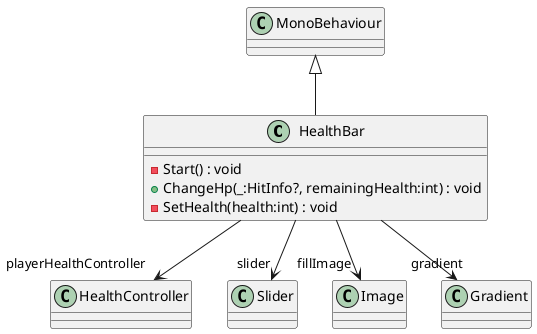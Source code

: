@startuml
class HealthBar {
    - Start() : void
    + ChangeHp(_:HitInfo?, remainingHealth:int) : void
    - SetHealth(health:int) : void
}
MonoBehaviour <|-- HealthBar
HealthBar --> "playerHealthController" HealthController
HealthBar --> "slider" Slider
HealthBar --> "fillImage" Image
HealthBar --> "gradient" Gradient
@enduml

